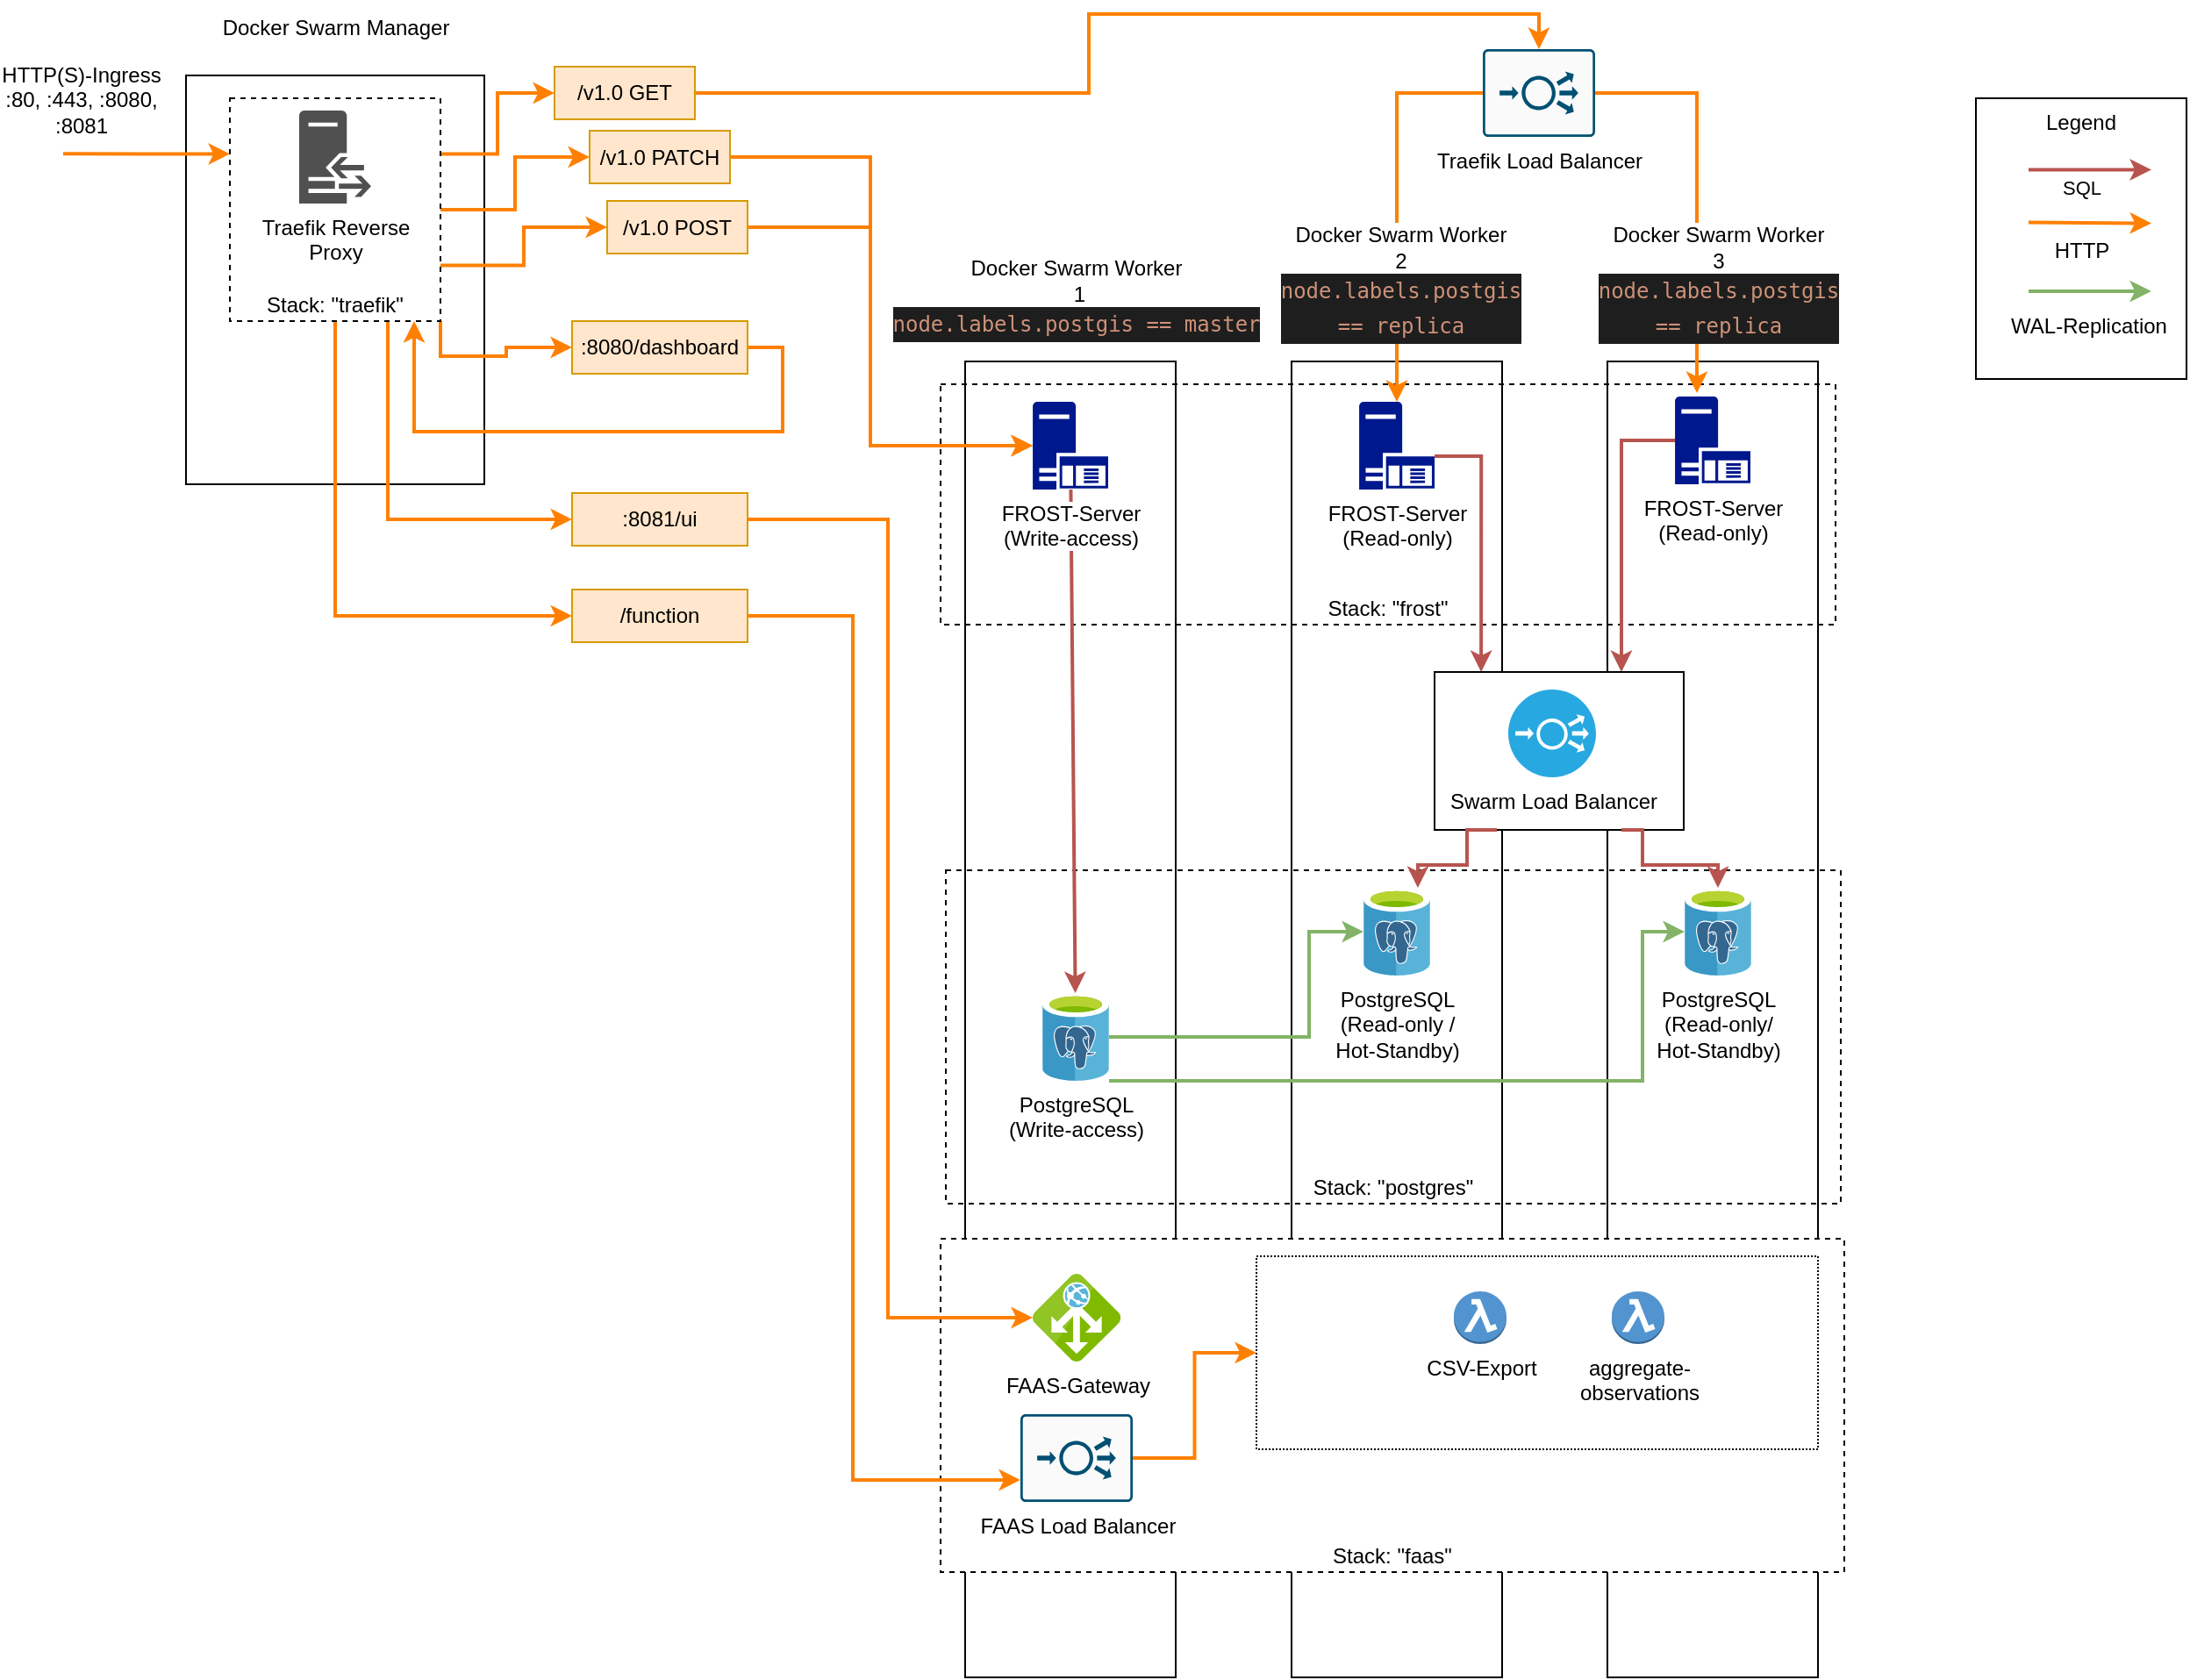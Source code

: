<mxfile version="12.5.1" type="device"><diagram id="28j1rA3nWOgnUwiURWdm" name="Page-1"><mxGraphModel dx="2520" dy="1060" grid="1" gridSize="10" guides="1" tooltips="1" connect="1" arrows="1" fold="1" page="1" pageScale="1" pageWidth="850" pageHeight="1100" math="0" shadow="0"><root><mxCell id="0"/><mxCell id="1" parent="0"/><mxCell id="fPIP-8tR8RE8CYnaVN_--25" value="" style="rounded=0;whiteSpace=wrap;html=1;" vertex="1" parent="1"><mxGeometry x="900" y="460" width="120" height="750" as="geometry"/></mxCell><mxCell id="fPIP-8tR8RE8CYnaVN_--4" value="" style="rounded=0;whiteSpace=wrap;html=1;" vertex="1" parent="1"><mxGeometry x="534" y="460" width="120" height="750" as="geometry"/></mxCell><mxCell id="fPIP-8tR8RE8CYnaVN_--9" value="" style="rounded=0;whiteSpace=wrap;html=1;" vertex="1" parent="1"><mxGeometry x="720" y="460" width="120" height="750" as="geometry"/></mxCell><mxCell id="fPIP-8tR8RE8CYnaVN_--24" value="&lt;span style=&quot;background-color: rgb(255 , 255 , 255)&quot;&gt;Stack: &quot;frost&quot;&lt;/span&gt;" style="rounded=0;whiteSpace=wrap;html=1;verticalAlign=bottom;fillColor=none;dashed=1;" vertex="1" parent="1"><mxGeometry x="520" y="473" width="510" height="137" as="geometry"/></mxCell><mxCell id="fPIP-8tR8RE8CYnaVN_--23" value="&lt;span style=&quot;background-color: rgb(255 , 255 , 255)&quot;&gt;Stack: &quot;postgres&quot;&lt;/span&gt;" style="rounded=0;whiteSpace=wrap;html=1;verticalAlign=bottom;fillColor=none;dashed=1;" vertex="1" parent="1"><mxGeometry x="523" y="750" width="510" height="190" as="geometry"/></mxCell><mxCell id="fPIP-8tR8RE8CYnaVN_--2" value="" style="rounded=0;whiteSpace=wrap;html=1;" vertex="1" parent="1"><mxGeometry x="90" y="297" width="170" height="233" as="geometry"/></mxCell><mxCell id="fPIP-8tR8RE8CYnaVN_--36" style="edgeStyle=orthogonalEdgeStyle;rounded=0;orthogonalLoop=1;jettySize=auto;html=1;exitX=1;exitY=0.25;exitDx=0;exitDy=0;entryX=0;entryY=0.5;entryDx=0;entryDy=0;strokeColor=#FF8000;strokeWidth=2;" edge="1" parent="1" source="fPIP-8tR8RE8CYnaVN_--22" target="fPIP-8tR8RE8CYnaVN_--33"><mxGeometry relative="1" as="geometry"/></mxCell><mxCell id="fPIP-8tR8RE8CYnaVN_--41" style="edgeStyle=orthogonalEdgeStyle;rounded=0;orthogonalLoop=1;jettySize=auto;html=1;exitX=1;exitY=0.5;exitDx=0;exitDy=0;entryX=0;entryY=0.5;entryDx=0;entryDy=0;strokeColor=#FF8000;strokeWidth=2;" edge="1" parent="1" source="fPIP-8tR8RE8CYnaVN_--22" target="fPIP-8tR8RE8CYnaVN_--39"><mxGeometry relative="1" as="geometry"/></mxCell><mxCell id="fPIP-8tR8RE8CYnaVN_--42" style="edgeStyle=orthogonalEdgeStyle;rounded=0;orthogonalLoop=1;jettySize=auto;html=1;exitX=1;exitY=0.75;exitDx=0;exitDy=0;entryX=0;entryY=0.5;entryDx=0;entryDy=0;strokeColor=#FF8000;strokeWidth=2;" edge="1" parent="1" source="fPIP-8tR8RE8CYnaVN_--22" target="fPIP-8tR8RE8CYnaVN_--38"><mxGeometry relative="1" as="geometry"/></mxCell><mxCell id="fPIP-8tR8RE8CYnaVN_--79" style="edgeStyle=orthogonalEdgeStyle;rounded=0;orthogonalLoop=1;jettySize=auto;html=1;exitX=1;exitY=1;exitDx=0;exitDy=0;entryX=0;entryY=0.5;entryDx=0;entryDy=0;strokeColor=#FF8000;strokeWidth=2;" edge="1" parent="1" source="fPIP-8tR8RE8CYnaVN_--22" target="fPIP-8tR8RE8CYnaVN_--78"><mxGeometry relative="1" as="geometry"/></mxCell><mxCell id="fPIP-8tR8RE8CYnaVN_--84" style="edgeStyle=orthogonalEdgeStyle;rounded=0;orthogonalLoop=1;jettySize=auto;html=1;exitX=0.75;exitY=1;exitDx=0;exitDy=0;entryX=0;entryY=0.5;entryDx=0;entryDy=0;strokeColor=#FF8000;strokeWidth=2;" edge="1" parent="1" source="fPIP-8tR8RE8CYnaVN_--22" target="fPIP-8tR8RE8CYnaVN_--81"><mxGeometry relative="1" as="geometry"/></mxCell><mxCell id="fPIP-8tR8RE8CYnaVN_--88" style="edgeStyle=orthogonalEdgeStyle;rounded=0;orthogonalLoop=1;jettySize=auto;html=1;exitX=0.5;exitY=1;exitDx=0;exitDy=0;entryX=0;entryY=0.5;entryDx=0;entryDy=0;strokeColor=#FF8000;strokeWidth=2;" edge="1" parent="1" source="fPIP-8tR8RE8CYnaVN_--22" target="fPIP-8tR8RE8CYnaVN_--87"><mxGeometry relative="1" as="geometry"/></mxCell><mxCell id="fPIP-8tR8RE8CYnaVN_--102" style="edgeStyle=orthogonalEdgeStyle;rounded=0;orthogonalLoop=1;jettySize=auto;html=1;exitX=0;exitY=0.25;exitDx=0;exitDy=0;strokeColor=#FF8000;strokeWidth=2;endArrow=none;endFill=0;startArrow=classic;startFill=1;" edge="1" parent="1" source="fPIP-8tR8RE8CYnaVN_--22"><mxGeometry relative="1" as="geometry"><mxPoint x="20" y="341.667" as="targetPoint"/></mxGeometry></mxCell><mxCell id="fPIP-8tR8RE8CYnaVN_--103" value="&lt;div&gt;HTTP(S)-Ingress&lt;/div&gt;&lt;div&gt;:80, :443, :8080,&lt;/div&gt;&lt;div&gt;:8081&lt;br&gt;&lt;/div&gt;" style="text;html=1;align=center;verticalAlign=middle;resizable=0;points=[];labelBackgroundColor=#ffffff;" vertex="1" connectable="0" parent="fPIP-8tR8RE8CYnaVN_--102"><mxGeometry x="0.277" y="-1" relative="1" as="geometry"><mxPoint x="-24.43" y="-30.74" as="offset"/></mxGeometry></mxCell><mxCell id="fPIP-8tR8RE8CYnaVN_--22" value="Stack: &quot;traefik&quot;" style="rounded=0;whiteSpace=wrap;html=1;verticalAlign=bottom;dashed=1;" vertex="1" parent="1"><mxGeometry x="115" y="310" width="120" height="127" as="geometry"/></mxCell><mxCell id="fPIP-8tR8RE8CYnaVN_--3" value="&lt;div&gt;Docker Swarm Manager&lt;/div&gt;" style="text;html=1;align=center;verticalAlign=middle;resizable=0;points=[];autosize=1;" vertex="1" parent="1"><mxGeometry x="100" y="260" width="150" height="20" as="geometry"/></mxCell><mxCell id="fPIP-8tR8RE8CYnaVN_--5" value="&lt;div&gt;Docker Swarm Worker&lt;/div&gt;&lt;div&gt;&amp;nbsp;1&lt;br&gt;&lt;div style=&quot;color: #d4d4d4 ; background-color: #1e1e1e ; font-family: &amp;#34;droid sans mono&amp;#34; , &amp;#34;monospace&amp;#34; , monospace , &amp;#34;droid sans fallback&amp;#34; ; font-weight: normal ; font-size: 14px ; line-height: 19px ; white-space: pre&quot;&gt;&lt;div&gt;&lt;font size=&quot;1&quot;&gt;&lt;span style=&quot;color: rgb(206 , 145 , 120) ; font-size: 12px&quot;&gt;node.labels.postgis&amp;nbsp;==&amp;nbsp;master&lt;/span&gt;&lt;/font&gt;&lt;/div&gt;&lt;/div&gt;&lt;/div&gt;" style="text;html=1;align=center;verticalAlign=middle;resizable=0;points=[];autosize=1;labelBackgroundColor=#ffffff;" vertex="1" parent="1"><mxGeometry x="487" y="398.5" width="220" height="50" as="geometry"/></mxCell><mxCell id="fPIP-8tR8RE8CYnaVN_--6" value="&lt;div&gt;Traefik Reverse&lt;/div&gt;&lt;div&gt;Proxy&lt;/div&gt;" style="pointerEvents=1;shadow=0;dashed=0;html=1;strokeColor=none;fillColor=#505050;labelPosition=center;verticalLabelPosition=bottom;verticalAlign=top;outlineConnect=0;align=center;shape=mxgraph.office.servers.reverse_proxy;" vertex="1" parent="1"><mxGeometry x="154.5" y="317" width="41" height="53" as="geometry"/></mxCell><mxCell id="fPIP-8tR8RE8CYnaVN_--69" style="edgeStyle=none;rounded=0;orthogonalLoop=1;jettySize=auto;html=1;strokeColor=#b85450;strokeWidth=2;fillColor=#f8cecc;" edge="1" parent="1" source="fPIP-8tR8RE8CYnaVN_--8" target="fPIP-8tR8RE8CYnaVN_--12"><mxGeometry relative="1" as="geometry"/></mxCell><mxCell id="fPIP-8tR8RE8CYnaVN_--8" value="&lt;div&gt;&lt;span style=&quot;background-color: rgb(255 , 255 , 255)&quot;&gt;FROST-Server&lt;/span&gt;&lt;/div&gt;&lt;div&gt;&lt;span style=&quot;background-color: rgb(255 , 255 , 255)&quot;&gt;(Write-access)&lt;br&gt;&lt;/span&gt;&lt;/div&gt;" style="aspect=fixed;pointerEvents=1;shadow=0;dashed=0;html=1;strokeColor=none;labelPosition=center;verticalLabelPosition=bottom;verticalAlign=top;align=center;fillColor=#00188D;shape=mxgraph.mscae.enterprise.application_server" vertex="1" parent="1"><mxGeometry x="572.5" y="483" width="43" height="50" as="geometry"/></mxCell><mxCell id="fPIP-8tR8RE8CYnaVN_--60" style="edgeStyle=orthogonalEdgeStyle;rounded=0;orthogonalLoop=1;jettySize=auto;html=1;exitX=1;exitY=0.62;exitDx=0;exitDy=0;exitPerimeter=0;entryX=0.187;entryY=0;entryDx=0;entryDy=0;entryPerimeter=0;fillColor=#f8cecc;strokeColor=#b85450;strokeWidth=2;" edge="1" parent="1" source="fPIP-8tR8RE8CYnaVN_--11" target="fPIP-8tR8RE8CYnaVN_--58"><mxGeometry relative="1" as="geometry"/></mxCell><mxCell id="fPIP-8tR8RE8CYnaVN_--11" value="&lt;div&gt;FROST-Server&lt;/div&gt;&lt;div&gt;(Read-only)&lt;br&gt;&lt;/div&gt;" style="aspect=fixed;pointerEvents=1;shadow=0;dashed=0;html=1;strokeColor=none;labelPosition=center;verticalLabelPosition=bottom;verticalAlign=top;align=center;fillColor=#00188D;shape=mxgraph.mscae.enterprise.application_server" vertex="1" parent="1"><mxGeometry x="758.5" y="483" width="43" height="50" as="geometry"/></mxCell><mxCell id="fPIP-8tR8RE8CYnaVN_--74" style="edgeStyle=orthogonalEdgeStyle;rounded=0;orthogonalLoop=1;jettySize=auto;html=1;strokeColor=#82b366;strokeWidth=2;fillColor=#d5e8d4;" edge="1" parent="1" source="fPIP-8tR8RE8CYnaVN_--12" target="fPIP-8tR8RE8CYnaVN_--13"><mxGeometry relative="1" as="geometry"><Array as="points"><mxPoint x="730" y="845"/><mxPoint x="730" y="785"/></Array></mxGeometry></mxCell><mxCell id="fPIP-8tR8RE8CYnaVN_--75" style="edgeStyle=orthogonalEdgeStyle;rounded=0;orthogonalLoop=1;jettySize=auto;html=1;strokeColor=#82b366;strokeWidth=2;fillColor=#d5e8d4;" edge="1" parent="1" source="fPIP-8tR8RE8CYnaVN_--12" target="fPIP-8tR8RE8CYnaVN_--30"><mxGeometry relative="1" as="geometry"><Array as="points"><mxPoint x="920" y="870"/><mxPoint x="920" y="785"/></Array></mxGeometry></mxCell><mxCell id="fPIP-8tR8RE8CYnaVN_--12" value="&lt;div&gt;PostgreSQL&lt;/div&gt;&lt;div&gt;(Write-access)&lt;br&gt;&lt;/div&gt;" style="aspect=fixed;html=1;points=[];align=center;image;fontSize=12;image=img/lib/mscae/Azure_Database_for_PostgreSQL_servers.svg;" vertex="1" parent="1"><mxGeometry x="578" y="820" width="38" height="50" as="geometry"/></mxCell><mxCell id="fPIP-8tR8RE8CYnaVN_--13" value="&lt;div&gt;PostgreSQL&lt;/div&gt;&lt;div&gt;(Read-only /&lt;/div&gt;&lt;div&gt;Hot-Standby)&lt;br&gt;&lt;/div&gt;" style="aspect=fixed;html=1;points=[];align=center;image;fontSize=12;image=img/lib/mscae/Azure_Database_for_PostgreSQL_servers.svg;" vertex="1" parent="1"><mxGeometry x="761" y="760" width="38" height="50" as="geometry"/></mxCell><mxCell id="fPIP-8tR8RE8CYnaVN_--61" style="edgeStyle=orthogonalEdgeStyle;rounded=0;orthogonalLoop=1;jettySize=auto;html=1;exitX=0;exitY=0.5;exitDx=0;exitDy=0;exitPerimeter=0;entryX=0.75;entryY=0;entryDx=0;entryDy=0;fillColor=#f8cecc;strokeColor=#b85450;strokeWidth=2;" edge="1" parent="1" source="fPIP-8tR8RE8CYnaVN_--29" target="fPIP-8tR8RE8CYnaVN_--58"><mxGeometry relative="1" as="geometry"/></mxCell><mxCell id="fPIP-8tR8RE8CYnaVN_--29" value="&lt;div&gt;FROST-Server&lt;/div&gt;&lt;div&gt;(Read-only)&lt;br&gt;&lt;/div&gt;" style="aspect=fixed;pointerEvents=1;shadow=0;dashed=0;html=1;strokeColor=none;labelPosition=center;verticalLabelPosition=bottom;verticalAlign=top;align=center;fillColor=#00188D;shape=mxgraph.mscae.enterprise.application_server" vertex="1" parent="1"><mxGeometry x="938.5" y="480" width="43" height="50" as="geometry"/></mxCell><mxCell id="fPIP-8tR8RE8CYnaVN_--30" value="&lt;div&gt;PostgreSQL&lt;/div&gt;&lt;div&gt;(Read-only/&lt;/div&gt;&lt;div&gt;Hot-Standby)&lt;br&gt;&lt;/div&gt;" style="aspect=fixed;html=1;points=[];align=center;image;fontSize=12;image=img/lib/mscae/Azure_Database_for_PostgreSQL_servers.svg;" vertex="1" parent="1"><mxGeometry x="944" y="760" width="38" height="50" as="geometry"/></mxCell><mxCell id="fPIP-8tR8RE8CYnaVN_--45" style="edgeStyle=orthogonalEdgeStyle;rounded=0;orthogonalLoop=1;jettySize=auto;html=1;exitX=1;exitY=0.5;exitDx=0;exitDy=0;entryX=0.5;entryY=0;entryDx=0;entryDy=0;entryPerimeter=0;fillColor=#d5e8d4;strokeColor=#FF8000;strokeWidth=2;" edge="1" parent="1" source="fPIP-8tR8RE8CYnaVN_--33" target="fPIP-8tR8RE8CYnaVN_--54"><mxGeometry relative="1" as="geometry"><mxPoint x="872" y="310" as="targetPoint"/></mxGeometry></mxCell><mxCell id="fPIP-8tR8RE8CYnaVN_--33" value="/v1.0 GET" style="rounded=0;whiteSpace=wrap;html=1;fillColor=#ffe6cc;strokeColor=#d79b00;" vertex="1" parent="1"><mxGeometry x="300" y="292" width="80" height="30" as="geometry"/></mxCell><mxCell id="fPIP-8tR8RE8CYnaVN_--50" style="edgeStyle=orthogonalEdgeStyle;rounded=0;orthogonalLoop=1;jettySize=auto;html=1;exitX=1;exitY=0.5;exitDx=0;exitDy=0;entryX=0;entryY=0.5;entryDx=0;entryDy=0;entryPerimeter=0;fillColor=#d5e8d4;strokeColor=#FF8000;strokeWidth=2;" edge="1" parent="1" source="fPIP-8tR8RE8CYnaVN_--38" target="fPIP-8tR8RE8CYnaVN_--8"><mxGeometry relative="1" as="geometry"><Array as="points"><mxPoint x="480" y="384"/><mxPoint x="480" y="508"/></Array></mxGeometry></mxCell><mxCell id="fPIP-8tR8RE8CYnaVN_--38" value="/v1.0 POST" style="rounded=0;whiteSpace=wrap;html=1;fillColor=#ffe6cc;strokeColor=#d79b00;" vertex="1" parent="1"><mxGeometry x="330" y="368.5" width="80" height="30" as="geometry"/></mxCell><mxCell id="fPIP-8tR8RE8CYnaVN_--48" style="edgeStyle=orthogonalEdgeStyle;rounded=0;orthogonalLoop=1;jettySize=auto;html=1;exitX=1;exitY=0.5;exitDx=0;exitDy=0;entryX=0;entryY=0.5;entryDx=0;entryDy=0;entryPerimeter=0;fillColor=#d5e8d4;strokeColor=#FF8000;strokeWidth=2;" edge="1" parent="1" source="fPIP-8tR8RE8CYnaVN_--39" target="fPIP-8tR8RE8CYnaVN_--8"><mxGeometry relative="1" as="geometry"><Array as="points"><mxPoint x="480" y="344"/><mxPoint x="480" y="508"/></Array></mxGeometry></mxCell><mxCell id="fPIP-8tR8RE8CYnaVN_--39" value="/v1.0 PATCH" style="rounded=0;whiteSpace=wrap;html=1;fillColor=#ffe6cc;strokeColor=#d79b00;" vertex="1" parent="1"><mxGeometry x="320" y="328.5" width="80" height="30" as="geometry"/></mxCell><mxCell id="fPIP-8tR8RE8CYnaVN_--47" style="edgeStyle=orthogonalEdgeStyle;rounded=0;orthogonalLoop=1;jettySize=auto;html=1;exitX=0;exitY=0.5;exitDx=0;exitDy=0;exitPerimeter=0;entryX=0.5;entryY=0;entryDx=0;entryDy=0;entryPerimeter=0;fillColor=#d5e8d4;strokeColor=#FF8000;strokeWidth=2;" edge="1" parent="1" source="fPIP-8tR8RE8CYnaVN_--54" target="fPIP-8tR8RE8CYnaVN_--11"><mxGeometry relative="1" as="geometry"><mxPoint x="853" y="335" as="sourcePoint"/></mxGeometry></mxCell><mxCell id="fPIP-8tR8RE8CYnaVN_--10" value="&lt;div&gt;Docker Swarm Worker&lt;/div&gt;&lt;div&gt;2&lt;/div&gt;&lt;div&gt;&lt;div style=&quot;color: #d4d4d4 ; background-color: #1e1e1e ; font-family: &amp;#34;droid sans mono&amp;#34; , &amp;#34;monospace&amp;#34; , monospace , &amp;#34;droid sans fallback&amp;#34; ; font-weight: normal ; font-size: 14px ; line-height: 19px ; white-space: pre&quot;&gt;&lt;div&gt;&lt;font size=&quot;1&quot;&gt;&lt;span style=&quot;color: rgb(206 , 145 , 120) ; font-size: 12px&quot;&gt;node.labels.postgis&lt;/span&gt;&lt;/font&gt;&lt;/div&gt;&lt;div&gt;&lt;font size=&quot;1&quot;&gt;&lt;span style=&quot;color: rgb(206 , 145 , 120) ; font-size: 12px&quot;&gt;==&amp;nbsp;replica&lt;/span&gt;&lt;/font&gt;&lt;/div&gt;&lt;/div&gt;&lt;/div&gt;" style="text;html=1;align=center;verticalAlign=middle;resizable=0;points=[];autosize=1;labelBackgroundColor=#FFFFFF;" vertex="1" parent="1"><mxGeometry x="707" y="380" width="150" height="70" as="geometry"/></mxCell><mxCell id="fPIP-8tR8RE8CYnaVN_--55" style="edgeStyle=orthogonalEdgeStyle;rounded=0;orthogonalLoop=1;jettySize=auto;html=1;exitX=1;exitY=0.5;exitDx=0;exitDy=0;exitPerimeter=0;entryX=0.291;entryY=-0.04;entryDx=0;entryDy=0;entryPerimeter=0;fillColor=#d5e8d4;strokeColor=#FF8000;strokeWidth=2;" edge="1" parent="1" source="fPIP-8tR8RE8CYnaVN_--54" target="fPIP-8tR8RE8CYnaVN_--29"><mxGeometry relative="1" as="geometry"/></mxCell><mxCell id="fPIP-8tR8RE8CYnaVN_--54" value="&lt;div&gt;Traefik Load Balancer&lt;/div&gt;" style="points=[[0.015,0.015,0],[0.985,0.015,0],[0.985,0.985,0],[0.015,0.985,0],[0.25,0,0],[0.5,0,0],[0.75,0,0],[1,0.25,0],[1,0.5,0],[1,0.75,0],[0.75,1,0],[0.5,1,0],[0.25,1,0],[0,0.75,0],[0,0.5,0],[0,0.25,0]];verticalLabelPosition=bottom;html=1;verticalAlign=top;aspect=fixed;align=center;pointerEvents=1;shape=mxgraph.cisco19.rect;prIcon=load_balancer;fillColor=#FAFAFA;strokeColor=#005073;labelBackgroundColor=#FFFFFF;" vertex="1" parent="1"><mxGeometry x="829" y="282" width="64" height="50" as="geometry"/></mxCell><mxCell id="fPIP-8tR8RE8CYnaVN_--26" value="&lt;div&gt;Docker Swarm Worker&lt;/div&gt;&lt;div&gt;3&lt;/div&gt;&lt;div&gt;&lt;div style=&quot;color: #d4d4d4 ; background-color: #1e1e1e ; font-family: &amp;#34;droid sans mono&amp;#34; , &amp;#34;monospace&amp;#34; , monospace , &amp;#34;droid sans fallback&amp;#34; ; font-weight: normal ; font-size: 14px ; line-height: 19px ; white-space: pre&quot;&gt;&lt;div&gt;&lt;font size=&quot;1&quot;&gt;&lt;span style=&quot;color: rgb(206 , 145 , 120) ; font-size: 12px&quot;&gt;node.labels.postgis&lt;/span&gt;&lt;/font&gt;&lt;/div&gt;&lt;div&gt;&lt;font size=&quot;1&quot;&gt;&lt;span style=&quot;color: rgb(206 , 145 , 120) ; font-size: 12px&quot;&gt;==&amp;nbsp;replica&lt;/span&gt;&lt;/font&gt;&lt;/div&gt;&lt;/div&gt;&lt;/div&gt;" style="text;html=1;align=center;verticalAlign=middle;resizable=0;points=[];autosize=1;labelBackgroundColor=#FFFFFF;" vertex="1" parent="1"><mxGeometry x="888" y="380" width="150" height="70" as="geometry"/></mxCell><mxCell id="fPIP-8tR8RE8CYnaVN_--59" value="" style="group" vertex="1" connectable="0" parent="1"><mxGeometry x="801.5" y="637" width="142" height="90" as="geometry"/></mxCell><mxCell id="fPIP-8tR8RE8CYnaVN_--58" value="" style="rounded=0;whiteSpace=wrap;html=1;labelBackgroundColor=#FFFFFF;" vertex="1" parent="fPIP-8tR8RE8CYnaVN_--59"><mxGeometry width="142" height="90" as="geometry"/></mxCell><mxCell id="fPIP-8tR8RE8CYnaVN_--57" value="&lt;div&gt;Swarm Load Balancer&lt;/div&gt;" style="verticalLabelPosition=bottom;html=1;fillColor=#28A8E0;verticalAlign=top;points=[[0.145,0.145,0],[0.856,0.145,0],[0.855,0.855,0],[0.145,0.855,0],[0.5,0,0], [1,0.5,0], [0.5,1,0],[0,0.5,0]];pointerEvents=1;align=center;shape=mxgraph.cisco_safe.capability.load_balancer;labelBackgroundColor=#FFFFFF;" vertex="1" parent="fPIP-8tR8RE8CYnaVN_--59"><mxGeometry x="42" y="10" width="50" height="50" as="geometry"/></mxCell><mxCell id="fPIP-8tR8RE8CYnaVN_--62" style="edgeStyle=orthogonalEdgeStyle;rounded=0;orthogonalLoop=1;jettySize=auto;html=1;exitX=0.25;exitY=1;exitDx=0;exitDy=0;fillColor=#f8cecc;strokeColor=#b85450;strokeWidth=2;" edge="1" parent="1" source="fPIP-8tR8RE8CYnaVN_--58" target="fPIP-8tR8RE8CYnaVN_--13"><mxGeometry relative="1" as="geometry"><Array as="points"><mxPoint x="820" y="727"/><mxPoint x="820" y="747"/><mxPoint x="792" y="747"/></Array></mxGeometry></mxCell><mxCell id="fPIP-8tR8RE8CYnaVN_--63" style="edgeStyle=orthogonalEdgeStyle;rounded=0;orthogonalLoop=1;jettySize=auto;html=1;exitX=0.75;exitY=1;exitDx=0;exitDy=0;fillColor=#f8cecc;strokeColor=#b85450;strokeWidth=2;" edge="1" parent="1" source="fPIP-8tR8RE8CYnaVN_--58" target="fPIP-8tR8RE8CYnaVN_--30"><mxGeometry relative="1" as="geometry"><Array as="points"><mxPoint x="920" y="727"/><mxPoint x="920" y="747"/><mxPoint x="963" y="747"/></Array></mxGeometry></mxCell><mxCell id="fPIP-8tR8RE8CYnaVN_--64" value="SQL" style="rounded=0;orthogonalLoop=1;jettySize=auto;html=1;fillColor=#f8cecc;strokeColor=#b85450;strokeWidth=2;" edge="1" parent="1"><mxGeometry x="-0.143" y="-10" relative="1" as="geometry"><mxPoint x="1140" y="350.75" as="sourcePoint"/><mxPoint x="1210" y="350.75" as="targetPoint"/><mxPoint as="offset"/></mxGeometry></mxCell><mxCell id="fPIP-8tR8RE8CYnaVN_--66" style="rounded=0;orthogonalLoop=1;jettySize=auto;html=1;exitX=1;exitY=0.5;exitDx=0;exitDy=0;exitPerimeter=0;fillColor=#d5e8d4;strokeColor=#FF8000;strokeWidth=2;" edge="1" parent="1"><mxGeometry relative="1" as="geometry"><mxPoint x="1140" y="380.75" as="sourcePoint"/><mxPoint x="1210" y="381.25" as="targetPoint"/></mxGeometry></mxCell><mxCell id="fPIP-8tR8RE8CYnaVN_--67" value="HTTP" style="text;html=1;align=center;verticalAlign=middle;resizable=0;points=[];labelBackgroundColor=#ffffff;" vertex="1" connectable="0" parent="fPIP-8tR8RE8CYnaVN_--66"><mxGeometry x="-0.543" y="1" relative="1" as="geometry"><mxPoint x="13.99" y="16.39" as="offset"/></mxGeometry></mxCell><mxCell id="fPIP-8tR8RE8CYnaVN_--68" value="Legend" style="rounded=0;whiteSpace=wrap;html=1;labelBackgroundColor=#FFFFFF;fillColor=none;verticalAlign=top;" vertex="1" parent="1"><mxGeometry x="1110" y="310" width="120" height="160" as="geometry"/></mxCell><mxCell id="fPIP-8tR8RE8CYnaVN_--76" style="edgeStyle=orthogonalEdgeStyle;rounded=0;orthogonalLoop=1;jettySize=auto;html=1;strokeColor=#82b366;strokeWidth=2;fillColor=#d5e8d4;" edge="1" parent="1"><mxGeometry relative="1" as="geometry"><mxPoint x="1140" y="420" as="sourcePoint"/><mxPoint x="1210" y="420" as="targetPoint"/></mxGeometry></mxCell><mxCell id="fPIP-8tR8RE8CYnaVN_--77" value="WAL-Replication" style="text;html=1;align=center;verticalAlign=middle;resizable=0;points=[];labelBackgroundColor=#ffffff;" vertex="1" connectable="0" parent="fPIP-8tR8RE8CYnaVN_--76"><mxGeometry x="-0.295" y="-1" relative="1" as="geometry"><mxPoint x="9" y="19" as="offset"/></mxGeometry></mxCell><mxCell id="fPIP-8tR8RE8CYnaVN_--80" style="edgeStyle=orthogonalEdgeStyle;rounded=0;orthogonalLoop=1;jettySize=auto;html=1;exitX=1;exitY=0.5;exitDx=0;exitDy=0;strokeColor=#FF8000;strokeWidth=2;" edge="1" parent="1" source="fPIP-8tR8RE8CYnaVN_--78"><mxGeometry relative="1" as="geometry"><mxPoint x="220" y="437" as="targetPoint"/><Array as="points"><mxPoint x="430" y="452"/><mxPoint x="430" y="500"/><mxPoint x="220" y="500"/><mxPoint x="220" y="437"/></Array></mxGeometry></mxCell><mxCell id="fPIP-8tR8RE8CYnaVN_--78" value=":8080/dashboard" style="rounded=0;whiteSpace=wrap;html=1;fillColor=#ffe6cc;strokeColor=#d79b00;" vertex="1" parent="1"><mxGeometry x="310" y="437" width="100" height="30" as="geometry"/></mxCell><mxCell id="fPIP-8tR8RE8CYnaVN_--81" value=":8081/ui" style="rounded=0;whiteSpace=wrap;html=1;fillColor=#ffe6cc;strokeColor=#d79b00;" vertex="1" parent="1"><mxGeometry x="310" y="535" width="100" height="30" as="geometry"/></mxCell><mxCell id="fPIP-8tR8RE8CYnaVN_--82" value="&lt;span style=&quot;background-color: rgb(255 , 255 , 255)&quot;&gt;Stack: &quot;faas&quot;&lt;/span&gt;" style="rounded=0;whiteSpace=wrap;html=1;verticalAlign=bottom;dashed=1;" vertex="1" parent="1"><mxGeometry x="520" y="960" width="515" height="190" as="geometry"/></mxCell><mxCell id="fPIP-8tR8RE8CYnaVN_--83" value="&lt;div&gt;FAAS-Gateway&lt;/div&gt;" style="aspect=fixed;html=1;points=[];align=center;image;fontSize=12;image=img/lib/mscae/Application_Gateway.svg;labelBackgroundColor=#FFFFFF;fillColor=none;" vertex="1" parent="1"><mxGeometry x="572.5" y="980" width="50" height="50" as="geometry"/></mxCell><mxCell id="fPIP-8tR8RE8CYnaVN_--86" value="" style="rounded=0;whiteSpace=wrap;html=1;labelBackgroundColor=#FFFFFF;fillColor=none;dashed=1;dashPattern=1 1;" vertex="1" parent="1"><mxGeometry x="700" y="970" width="320" height="110" as="geometry"/></mxCell><mxCell id="fPIP-8tR8RE8CYnaVN_--87" value="/function" style="rounded=0;whiteSpace=wrap;html=1;fillColor=#ffe6cc;strokeColor=#d79b00;" vertex="1" parent="1"><mxGeometry x="310" y="590" width="100" height="30" as="geometry"/></mxCell><mxCell id="fPIP-8tR8RE8CYnaVN_--91" value="CSV-Export" style="outlineConnect=0;dashed=0;verticalLabelPosition=bottom;verticalAlign=top;align=center;html=1;shape=mxgraph.aws3.lambda_function;fillColor=#5294CF;gradientColor=none;dashPattern=1 1;labelBackgroundColor=#FFFFFF;" vertex="1" parent="1"><mxGeometry x="812.5" y="990" width="30" height="30" as="geometry"/></mxCell><mxCell id="fPIP-8tR8RE8CYnaVN_--92" value="&lt;div&gt;aggregate-&lt;/div&gt;&lt;div&gt;observations&lt;/div&gt;" style="outlineConnect=0;dashed=0;verticalLabelPosition=bottom;verticalAlign=top;align=center;html=1;shape=mxgraph.aws3.lambda_function;fillColor=#5294CF;gradientColor=none;dashPattern=1 1;labelBackgroundColor=#FFFFFF;" vertex="1" parent="1"><mxGeometry x="902.5" y="990" width="30" height="30" as="geometry"/></mxCell><mxCell id="fPIP-8tR8RE8CYnaVN_--94" value="&lt;div&gt;FAAS Load Balancer&lt;/div&gt;" style="points=[[0.015,0.015,0],[0.985,0.015,0],[0.985,0.985,0],[0.015,0.985,0],[0.25,0,0],[0.5,0,0],[0.75,0,0],[1,0.25,0],[1,0.5,0],[1,0.75,0],[0.75,1,0],[0.5,1,0],[0.25,1,0],[0,0.75,0],[0,0.5,0],[0,0.25,0]];verticalLabelPosition=bottom;html=1;verticalAlign=top;aspect=fixed;align=center;pointerEvents=1;shape=mxgraph.cisco19.rect;prIcon=load_balancer;fillColor=#FAFAFA;strokeColor=#005073;labelBackgroundColor=#FFFFFF;" vertex="1" parent="1"><mxGeometry x="565.5" y="1060" width="64" height="50" as="geometry"/></mxCell><mxCell id="fPIP-8tR8RE8CYnaVN_--85" style="edgeStyle=orthogonalEdgeStyle;rounded=0;orthogonalLoop=1;jettySize=auto;html=1;exitX=1;exitY=0.5;exitDx=0;exitDy=0;strokeColor=#FF8000;strokeWidth=2;" edge="1" parent="1" source="fPIP-8tR8RE8CYnaVN_--81" target="fPIP-8tR8RE8CYnaVN_--83"><mxGeometry relative="1" as="geometry"><Array as="points"><mxPoint x="490" y="550"/><mxPoint x="490" y="1005"/></Array></mxGeometry></mxCell><mxCell id="fPIP-8tR8RE8CYnaVN_--95" style="edgeStyle=orthogonalEdgeStyle;rounded=0;orthogonalLoop=1;jettySize=auto;html=1;entryX=0;entryY=0.75;entryDx=0;entryDy=0;entryPerimeter=0;strokeColor=#FF8000;strokeWidth=2;" edge="1" parent="1" source="fPIP-8tR8RE8CYnaVN_--87" target="fPIP-8tR8RE8CYnaVN_--94"><mxGeometry relative="1" as="geometry"><Array as="points"><mxPoint x="470" y="605"/><mxPoint x="470" y="1098"/></Array></mxGeometry></mxCell><mxCell id="fPIP-8tR8RE8CYnaVN_--99" style="edgeStyle=orthogonalEdgeStyle;rounded=0;orthogonalLoop=1;jettySize=auto;html=1;exitX=1;exitY=0.5;exitDx=0;exitDy=0;exitPerimeter=0;strokeColor=#FF8000;strokeWidth=2;" edge="1" parent="1" source="fPIP-8tR8RE8CYnaVN_--94" target="fPIP-8tR8RE8CYnaVN_--86"><mxGeometry relative="1" as="geometry"/></mxCell></root></mxGraphModel></diagram></mxfile>